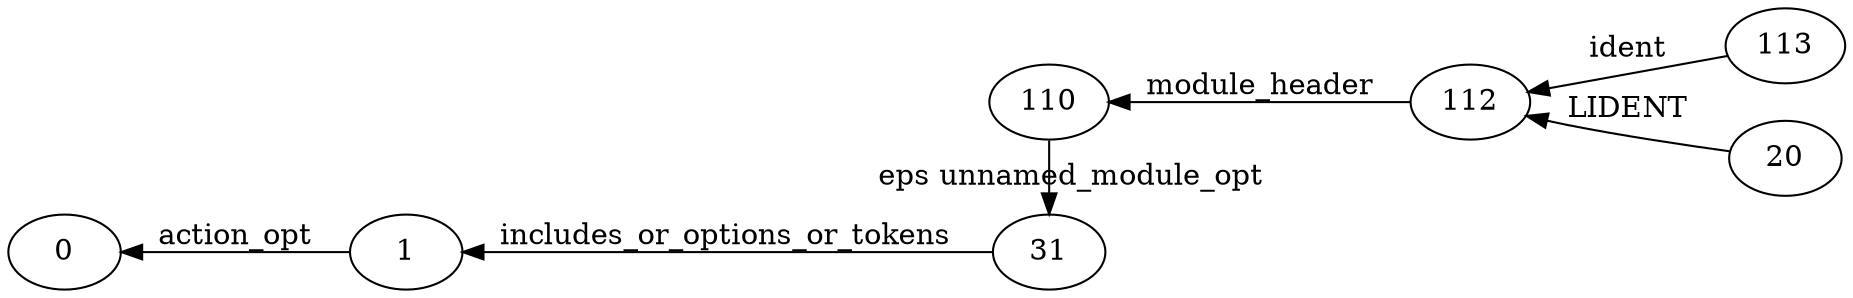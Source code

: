 digraph GSS {
    rankdir=RL
    0 [label="113"]
    1 [label="112"]
    2 [label="110"]
    3 [label="31"]
    4 [label="1"]
    5 [label="0"]
    4 -> 5 [label="action_opt"]
    3 -> 4 [label="includes_or_options_or_tokens"]
    2 -> 3 [label="eps unnamed_module_opt"]
    1 -> 2 [label="module_header"]
    0 -> 1 [label="ident"]
    6 [label="20"]
    6 -> 1 [label="LIDENT"]
    {rank=same; 6 0}
    {rank=same; 1}
    {rank=same; 3 2}
    {rank=same; 4}
    {rank=same; 5}
}
